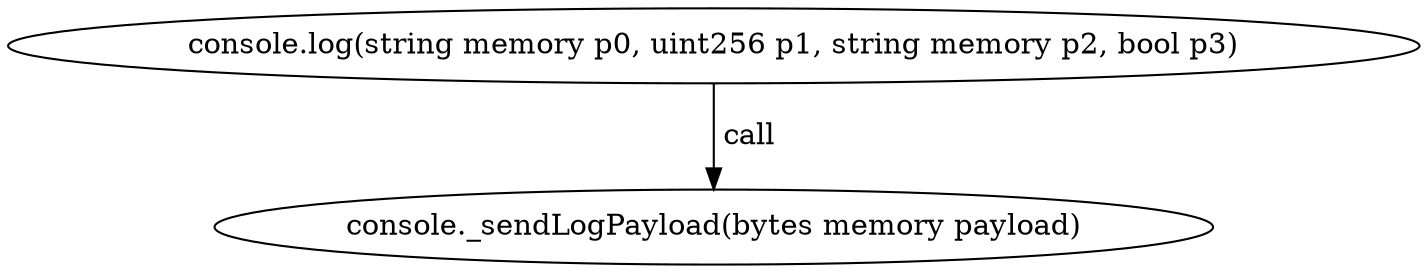 digraph "" {
	graph [bb="0,0,568.7,124.8"];
	node [label="\N"];
	"console.log(string memory p0, uint256 p1, string memory p2, bool p3)"	 [height=0.5,
		pos="284.35,106.8",
		width=7.8986];
	"console._sendLogPayload(bytes memory payload)"	 [height=0.5,
		pos="284.35,18",
		width=5.7372];
	"console.log(string memory p0, uint256 p1, string memory p2, bool p3)" -> "console._sendLogPayload(bytes memory payload)" [key=call,
	label=" call",
	lp="296.21,62.4",
	pos="e,284.35,36.072 284.35,88.401 284.35,76.295 284.35,60.208 284.35,46.467"];
}
digraph "" {
	graph [bb="0,0,568.7,124.8"];
	node [label="\N"];
	"console.log(string memory p0, uint256 p1, string memory p2, bool p3)"	 [height=0.5,
		pos="284.35,106.8",
		width=7.8986];
	"console._sendLogPayload(bytes memory payload)"	 [height=0.5,
		pos="284.35,18",
		width=5.7372];
	"console.log(string memory p0, uint256 p1, string memory p2, bool p3)" -> "console._sendLogPayload(bytes memory payload)" [key=call,
	label=" call",
	lp="296.21,62.4",
	pos="e,284.35,36.072 284.35,88.401 284.35,76.295 284.35,60.208 284.35,46.467"];
}
